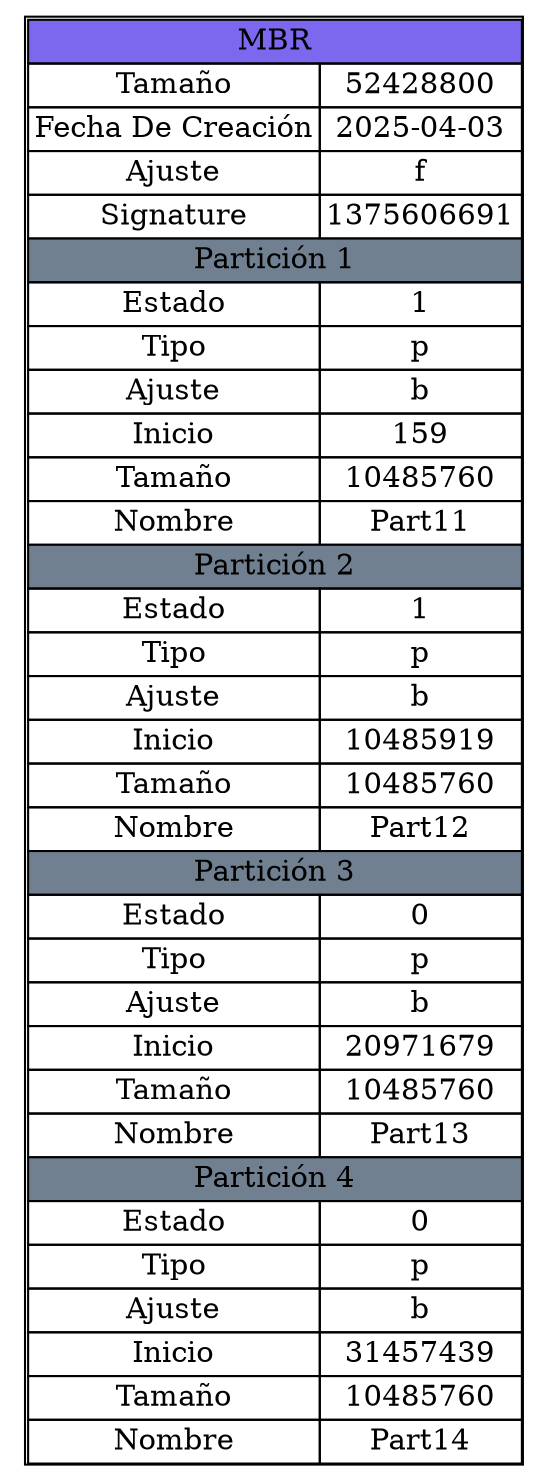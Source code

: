 digraph G {
node [shape=plaintext];
fontname="Courier New";
mbrTable [label=<
<table border='1' cellborder='1' cellspacing='0'>
<tr><td bgcolor="Mediumslateblue" colspan='2'>MBR</td></tr>
<tr><td>Tamaño</td><td>52428800</td></tr>
<tr><td>Fecha De Creación</td><td>2025-04-03</td></tr>
<tr><td>Ajuste</td><td>f</td></tr>
<tr><td>Signature</td><td>1375606691</td></tr>
<tr><td colspan='2' bgcolor='Slategray'>Partición 1</td></tr>
<tr><td>Estado</td><td>1</td></tr>
<tr><td>Tipo</td><td>p</td></tr>
<tr><td>Ajuste</td><td>b</td></tr>
<tr><td>Inicio</td><td>159</td></tr>
<tr><td>Tamaño</td><td>10485760</td></tr>
<tr><td>Nombre</td><td>Part11</td></tr>
<tr><td colspan='2' bgcolor='Slategray'>Partición 2</td></tr>
<tr><td>Estado</td><td>1</td></tr>
<tr><td>Tipo</td><td>p</td></tr>
<tr><td>Ajuste</td><td>b</td></tr>
<tr><td>Inicio</td><td>10485919</td></tr>
<tr><td>Tamaño</td><td>10485760</td></tr>
<tr><td>Nombre</td><td>Part12</td></tr>
<tr><td colspan='2' bgcolor='Slategray'>Partición 3</td></tr>
<tr><td>Estado</td><td>0</td></tr>
<tr><td>Tipo</td><td>p</td></tr>
<tr><td>Ajuste</td><td>b</td></tr>
<tr><td>Inicio</td><td>20971679</td></tr>
<tr><td>Tamaño</td><td>10485760</td></tr>
<tr><td>Nombre</td><td>Part13</td></tr>
<tr><td colspan='2' bgcolor='Slategray'>Partición 4</td></tr>
<tr><td>Estado</td><td>0</td></tr>
<tr><td>Tipo</td><td>p</td></tr>
<tr><td>Ajuste</td><td>b</td></tr>
<tr><td>Inicio</td><td>31457439</td></tr>
<tr><td>Tamaño</td><td>10485760</td></tr>
<tr><td>Nombre</td><td>Part14</td></tr>
</table>
>];
}
